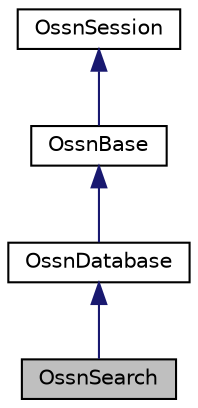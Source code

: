 digraph "OssnSearch"
{
  edge [fontname="Helvetica",fontsize="10",labelfontname="Helvetica",labelfontsize="10"];
  node [fontname="Helvetica",fontsize="10",shape=record];
  Node1 [label="OssnSearch",height=0.2,width=0.4,color="black", fillcolor="grey75", style="filled", fontcolor="black"];
  Node2 -> Node1 [dir="back",color="midnightblue",fontsize="10",style="solid",fontname="Helvetica"];
  Node2 [label="OssnDatabase",height=0.2,width=0.4,color="black", fillcolor="white", style="filled",URL="$class_ossn_database.html"];
  Node3 -> Node2 [dir="back",color="midnightblue",fontsize="10",style="solid",fontname="Helvetica"];
  Node3 [label="OssnBase",height=0.2,width=0.4,color="black", fillcolor="white", style="filled",URL="$class_ossn_base.html"];
  Node4 -> Node3 [dir="back",color="midnightblue",fontsize="10",style="solid",fontname="Helvetica"];
  Node4 [label="OssnSession",height=0.2,width=0.4,color="black", fillcolor="white", style="filled",URL="$class_ossn_session.html"];
}
